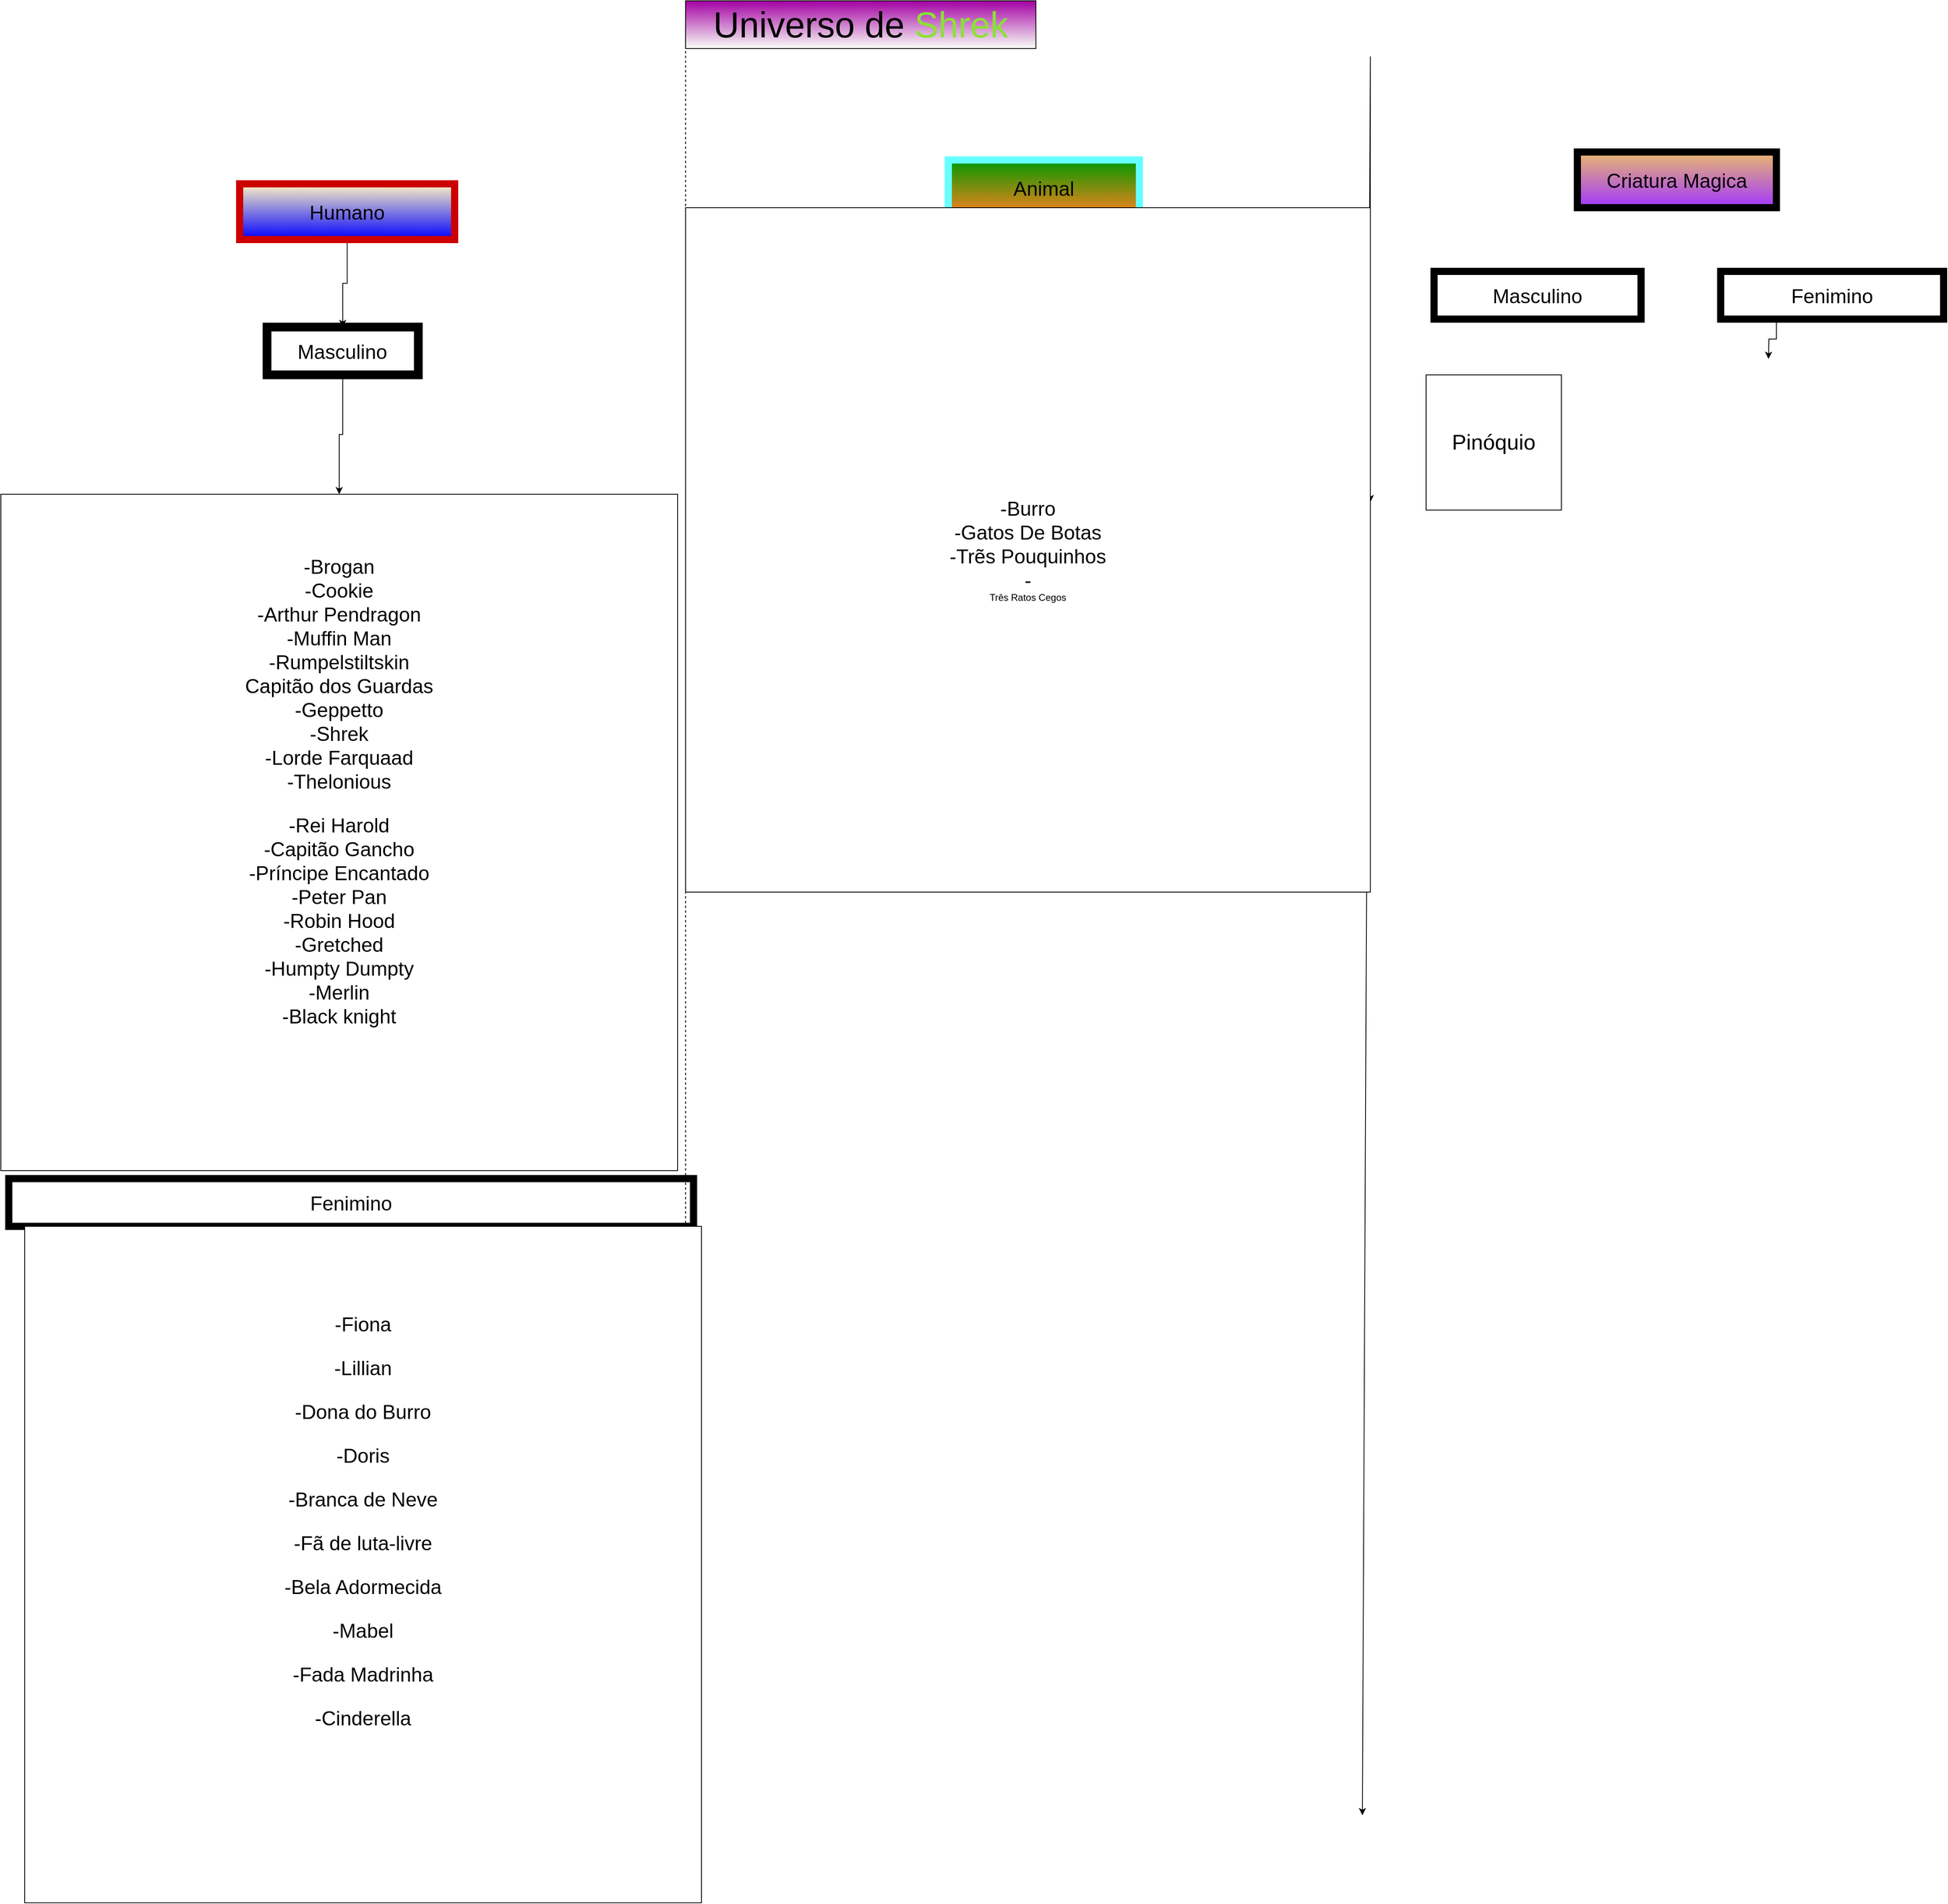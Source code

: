 <mxfile version="22.0.4" type="github">
  <diagram name="Page-1" id="MOzRj5IIMRCOu1qpYBlB">
    <mxGraphModel dx="3088" dy="4327" grid="1" gridSize="10" guides="1" tooltips="1" connect="1" arrows="1" fold="1" page="1" pageScale="1" pageWidth="850" pageHeight="1100" math="0" shadow="0">
      <root>
        <mxCell id="0" />
        <mxCell id="1" parent="0" />
        <mxCell id="6euIK-9lR_IWJC9QJkAk-1" value="&lt;font style=&quot;font-size: 45px;&quot;&gt;Universo de &lt;font color=&quot;#8ae234&quot;&gt;Shrek&lt;/font&gt;&lt;/font&gt;" style="rounded=0;whiteSpace=wrap;html=1;gradientColor=#F9FFF7;fillColor=#A300A3;" parent="1" vertex="1">
          <mxGeometry x="440" y="-2250" width="440" height="60" as="geometry" />
        </mxCell>
        <mxCell id="6euIK-9lR_IWJC9QJkAk-63" value="" style="edgeStyle=orthogonalEdgeStyle;rounded=0;orthogonalLoop=1;jettySize=auto;html=1;" parent="1" source="6euIK-9lR_IWJC9QJkAk-2" target="6euIK-9lR_IWJC9QJkAk-16" edge="1">
          <mxGeometry relative="1" as="geometry" />
        </mxCell>
        <mxCell id="6euIK-9lR_IWJC9QJkAk-2" value="Humano" style="rounded=0;whiteSpace=wrap;html=1;strokeColor=#cc0000;fillColor=#FFF4C3;fillStyle=dashed;gradientColor=#0000FF;strokeWidth=9;fontSize=25;" parent="1" vertex="1">
          <mxGeometry x="-120" y="-2020" width="270" height="70" as="geometry" />
        </mxCell>
        <mxCell id="6euIK-9lR_IWJC9QJkAk-65" value="" style="edgeStyle=orthogonalEdgeStyle;rounded=0;orthogonalLoop=1;jettySize=auto;html=1;" parent="1" source="6euIK-9lR_IWJC9QJkAk-3" target="6euIK-9lR_IWJC9QJkAk-22" edge="1">
          <mxGeometry relative="1" as="geometry" />
        </mxCell>
        <mxCell id="6euIK-9lR_IWJC9QJkAk-3" value="Animal" style="rounded=0;whiteSpace=wrap;html=1;strokeColor=#66FFFF;fillColor=#009900;gradientColor=#FF801F;fontSize=25;strokeWidth=9;" parent="1" vertex="1">
          <mxGeometry x="770" y="-2050" width="240" height="70" as="geometry" />
        </mxCell>
        <mxCell id="6euIK-9lR_IWJC9QJkAk-4" value="Criatura Magica" style="rounded=0;whiteSpace=wrap;html=1;gradientColor=#A136FF;fillColor=#e9b96e;fontSize=25;strokeWidth=9;" parent="1" vertex="1">
          <mxGeometry x="1560" y="-2060" width="250" height="70" as="geometry" />
        </mxCell>
        <mxCell id="6euIK-9lR_IWJC9QJkAk-67" style="edgeStyle=orthogonalEdgeStyle;rounded=0;orthogonalLoop=1;jettySize=auto;html=1;" parent="1" source="6euIK-9lR_IWJC9QJkAk-16" target="6euIK-9lR_IWJC9QJkAk-37" edge="1">
          <mxGeometry relative="1" as="geometry" />
        </mxCell>
        <mxCell id="6euIK-9lR_IWJC9QJkAk-16" value="&lt;font style=&quot;font-size: 25px;&quot;&gt;Masculino&lt;/font&gt;" style="rounded=0;whiteSpace=wrap;html=1;strokeWidth=11;fontSize=25;" parent="1" vertex="1">
          <mxGeometry x="-85.63" y="-1840" width="190" height="60" as="geometry" />
        </mxCell>
        <mxCell id="6euIK-9lR_IWJC9QJkAk-17" value="&lt;font style=&quot;font-size: 25px;&quot;&gt;Fenimino&lt;/font&gt;" style="rounded=0;whiteSpace=wrap;html=1;strokeWidth=9;fontSize=25;" parent="1" vertex="1">
          <mxGeometry x="-410" y="-770" width="860" height="60" as="geometry" />
        </mxCell>
        <mxCell id="6euIK-9lR_IWJC9QJkAk-21" value="" style="endArrow=none;dashed=1;html=1;rounded=0;" parent="1" edge="1">
          <mxGeometry width="50" height="50" relative="1" as="geometry">
            <mxPoint x="440" y="-432" as="sourcePoint" />
            <mxPoint x="440" y="-2200" as="targetPoint" />
          </mxGeometry>
        </mxCell>
        <mxCell id="6euIK-9lR_IWJC9QJkAk-66" value="" style="edgeStyle=orthogonalEdgeStyle;rounded=0;orthogonalLoop=1;jettySize=auto;html=1;" parent="1" source="6euIK-9lR_IWJC9QJkAk-22" target="6euIK-9lR_IWJC9QJkAk-58" edge="1">
          <mxGeometry relative="1" as="geometry" />
        </mxCell>
        <mxCell id="6euIK-9lR_IWJC9QJkAk-22" value="Masculino" style="rounded=0;whiteSpace=wrap;html=1;strokeWidth=9;fontSize=25;" parent="1" vertex="1">
          <mxGeometry x="750" y="-1870" width="260" height="60" as="geometry" />
        </mxCell>
        <mxCell id="6euIK-9lR_IWJC9QJkAk-31" value="" style="endArrow=classic;startArrow=classic;html=1;rounded=0;" parent="1" edge="1">
          <mxGeometry width="50" height="50" relative="1" as="geometry">
            <mxPoint x="1300" y="-1620" as="sourcePoint" />
            <mxPoint x="1290" y="30" as="targetPoint" />
            <Array as="points">
              <mxPoint x="1300" y="-2180" />
            </Array>
          </mxGeometry>
        </mxCell>
        <mxCell id="6euIK-9lR_IWJC9QJkAk-37" value="&lt;div class=&quot;DoxwDb&quot;&gt;&lt;br&gt;&lt;/div&gt;&lt;div class=&quot;DoxwDb&quot;&gt;&lt;div class=&quot;QpPSMb&quot;&gt;-Brogan     &lt;/div&gt;-Cookie&lt;div class=&quot;QpPSMb&quot;&gt;&lt;div class=&quot;DoxwDb&quot;&gt;&lt;div role=&quot;heading&quot; data-attrid=&quot;title&quot; aria-level=&quot;2&quot; class=&quot;PZPZlf ssJ7i B5dxMb&quot;&gt;&lt;div class=&quot;QpPSMb&quot;&gt;&lt;div class=&quot;DoxwDb&quot;&gt;&lt;div role=&quot;heading&quot; data-attrid=&quot;title&quot; aria-level=&quot;2&quot; class=&quot;PZPZlf ssJ7i B5dxMb&quot;&gt;-Arthur Pendragon&lt;/div&gt;  &lt;/div&gt;   &lt;/div&gt;&lt;/div&gt;&lt;div role=&quot;heading&quot; data-attrid=&quot;title&quot; aria-level=&quot;2&quot; class=&quot;PZPZlf ssJ7i B5dxMb&quot;&gt;-Muffin Man&lt;br&gt;&lt;/div&gt;  &lt;/div&gt;   &lt;/div&gt;-Rumpelstiltskin&lt;br&gt;Capitão dos Guardas&lt;br&gt;-Geppetto&lt;br&gt;-Shrek&lt;/div&gt;&lt;div class=&quot;DoxwDb&quot;&gt;-Lorde Farquaad&lt;/div&gt;&lt;div class=&quot;DoxwDb&quot;&gt;-Thelonious&lt;div class=&quot;QpPSMb&quot;&gt;&lt;p class=&quot;LC20lb MBeuO DKV0Md&quot;&gt;-Rei Harold&lt;br&gt;-Capitão Gancho&lt;br&gt;-Príncipe Encantado&lt;br&gt;-Peter Pan&lt;br&gt;-Robin Hood&lt;br&gt;-Gretched&lt;br&gt;-Humpty Dumpty &lt;br&gt;-Merlin&lt;br&gt;-Black knight     &lt;br&gt;&lt;/p&gt;&lt;p class=&quot;LC20lb MBeuO DKV0Md&quot;&gt;&lt;br&gt;&lt;/p&gt;&lt;p class=&quot;LC20lb MBeuO DKV0Md&quot;&gt;&lt;br&gt;&lt;/p&gt;&lt;/div&gt;&lt;div class=&quot;PZPZlf ssJ7i B5dxMb&quot; aria-level=&quot;2&quot; data-attrid=&quot;title&quot; role=&quot;heading&quot;&gt;&lt;div class=&quot;QpPSMb&quot;&gt;&lt;div class=&quot;DoxwDb&quot;&gt;&lt;div class=&quot;PZPZlf ssJ7i B5dxMb&quot; aria-level=&quot;2&quot; data-attrid=&quot;title&quot; role=&quot;heading&quot;&gt;&lt;div class=&quot;QpPSMb&quot;&gt;&lt;div class=&quot;DoxwDb&quot;&gt;&lt;div class=&quot;PZPZlf ssJ7i B5dxMb&quot; aria-level=&quot;2&quot; data-attrid=&quot;title&quot; role=&quot;heading&quot;&gt;&lt;div class=&quot;QpPSMb&quot;&gt;&lt;div class=&quot;DoxwDb&quot;&gt;&lt;div class=&quot;PZPZlf ssJ7i B5dxMb&quot; aria-level=&quot;2&quot; data-attrid=&quot;title&quot; role=&quot;heading&quot;&gt;&lt;div class=&quot;QpPSMb&quot;&gt;&lt;div class=&quot;DoxwDb&quot;&gt;&lt;div class=&quot;PZPZlf ssJ7i B5dxMb&quot; aria-level=&quot;2&quot; data-attrid=&quot;title&quot; role=&quot;heading&quot;&gt;&lt;div class=&quot;QpPSMb&quot;&gt;&lt;div class=&quot;DoxwDb&quot;&gt;&lt;p&gt;  &lt;/p&gt;&lt;/div&gt;&lt;p&gt;   &lt;/p&gt;&lt;/div&gt;&lt;/div&gt;&lt;p&gt;  &lt;/p&gt;&lt;/div&gt;&lt;p&gt;   &lt;/p&gt;&lt;/div&gt;&lt;/div&gt;&lt;p&gt;  &lt;/p&gt;&lt;/div&gt;&lt;p&gt;   &lt;/p&gt;&lt;/div&gt;&lt;/div&gt;&lt;p&gt;  &lt;/p&gt;&lt;/div&gt;&lt;p&gt;   &lt;/p&gt;&lt;/div&gt;&lt;/div&gt;&lt;p&gt;  &lt;/p&gt;&lt;/div&gt;&lt;p&gt;   &lt;/p&gt;&lt;/div&gt;&lt;/div&gt;&lt;p&gt;  &lt;/p&gt;&lt;/div&gt;&lt;div class=&quot;QpPSMb&quot;&gt;&lt;p&gt;   &lt;/p&gt;&lt;/div&gt;" style="whiteSpace=wrap;html=1;aspect=fixed;fontSize=25;" parent="1" vertex="1">
          <mxGeometry x="-420" y="-1630" width="850" height="850" as="geometry" />
        </mxCell>
        <mxCell id="6euIK-9lR_IWJC9QJkAk-40" value="&lt;p&gt;-Fiona &lt;/p&gt;&lt;div&gt;&lt;p&gt;-Lillian&lt;/p&gt;&lt;/div&gt;&lt;div&gt;&lt;p&gt;-Dona do Burro&lt;/p&gt;&lt;/div&gt;&lt;div&gt;&lt;p&gt;-Doris&lt;/p&gt;&lt;p&gt;-Branca de Neve&lt;/p&gt;&lt;p&gt;-Fã de luta-livre&lt;/p&gt;&lt;/div&gt;&lt;div&gt;&lt;p&gt;-Bela Adormecida     &lt;/p&gt;&lt;/div&gt;&lt;div&gt;&lt;p&gt;-Mabel&lt;/p&gt;&lt;/div&gt;&lt;div&gt;&lt;p&gt;-Fada Madrinha     &lt;/p&gt;&lt;/div&gt;&lt;div&gt;&lt;p&gt;-Cinderella&lt;/p&gt;&lt;/div&gt;&lt;div&gt;&lt;p&gt;&lt;br&gt;&lt;/p&gt;&lt;/div&gt;&lt;div&gt;&lt;p&gt;&lt;br&gt; &lt;/p&gt;&lt;/div&gt;" style="whiteSpace=wrap;html=1;aspect=fixed;fontSize=25;" parent="1" vertex="1">
          <mxGeometry x="-390" y="-710" width="850" height="850" as="geometry" />
        </mxCell>
        <mxCell id="6euIK-9lR_IWJC9QJkAk-45" value="Masculino" style="rounded=0;whiteSpace=wrap;html=1;strokeWidth=9;fontSize=25;" parent="1" vertex="1">
          <mxGeometry x="1380" y="-1910" width="260" height="60" as="geometry" />
        </mxCell>
        <mxCell id="6euIK-9lR_IWJC9QJkAk-47" style="edgeStyle=orthogonalEdgeStyle;rounded=0;orthogonalLoop=1;jettySize=auto;html=1;exitX=0.25;exitY=1;exitDx=0;exitDy=0;" parent="1" source="6euIK-9lR_IWJC9QJkAk-46" edge="1">
          <mxGeometry relative="1" as="geometry">
            <mxPoint x="1800" y="-1800" as="targetPoint" />
          </mxGeometry>
        </mxCell>
        <mxCell id="6euIK-9lR_IWJC9QJkAk-46" value="Fenimino" style="rounded=0;whiteSpace=wrap;html=1;strokeWidth=9;fontSize=25;" parent="1" vertex="1">
          <mxGeometry x="1740" y="-1910" width="280" height="60" as="geometry" />
        </mxCell>
        <mxCell id="6euIK-9lR_IWJC9QJkAk-58" value="&lt;font style=&quot;font-size: 25px;&quot;&gt;-Burro&lt;br&gt;&lt;/font&gt;&lt;div&gt;&lt;font style=&quot;font-size: 25px;&quot;&gt;-Gatos De Botas&lt;/font&gt;&lt;/div&gt;&lt;div&gt;&lt;font style=&quot;font-size: 25px;&quot;&gt;-Trẽs Pouquinhos&lt;/font&gt;&lt;/div&gt;&lt;div&gt;&lt;font style=&quot;font-size: 25px;&quot;&gt;-&lt;/font&gt;&lt;br&gt;&lt;div class=&quot;QpPSMb&quot;&gt;  &lt;div class=&quot;DoxwDb&quot;&gt;    &lt;div role=&quot;heading&quot; data-attrid=&quot;title&quot; aria-level=&quot;2&quot; class=&quot;PZPZlf ssJ7i B5dxMb&quot;&gt;Três Ratos Cegos&lt;/div&gt;  &lt;/div&gt;   &lt;/div&gt;&lt;/div&gt;" style="whiteSpace=wrap;html=1;aspect=fixed;" parent="1" vertex="1">
          <mxGeometry x="440" y="-1990" width="860" height="860" as="geometry" />
        </mxCell>
        <mxCell id="6euIK-9lR_IWJC9QJkAk-59" value="Pinóquio" style="whiteSpace=wrap;html=1;aspect=fixed;fontSize=27;" parent="1" vertex="1">
          <mxGeometry x="1370" y="-1780" width="170" height="170" as="geometry" />
        </mxCell>
      </root>
    </mxGraphModel>
  </diagram>
</mxfile>
